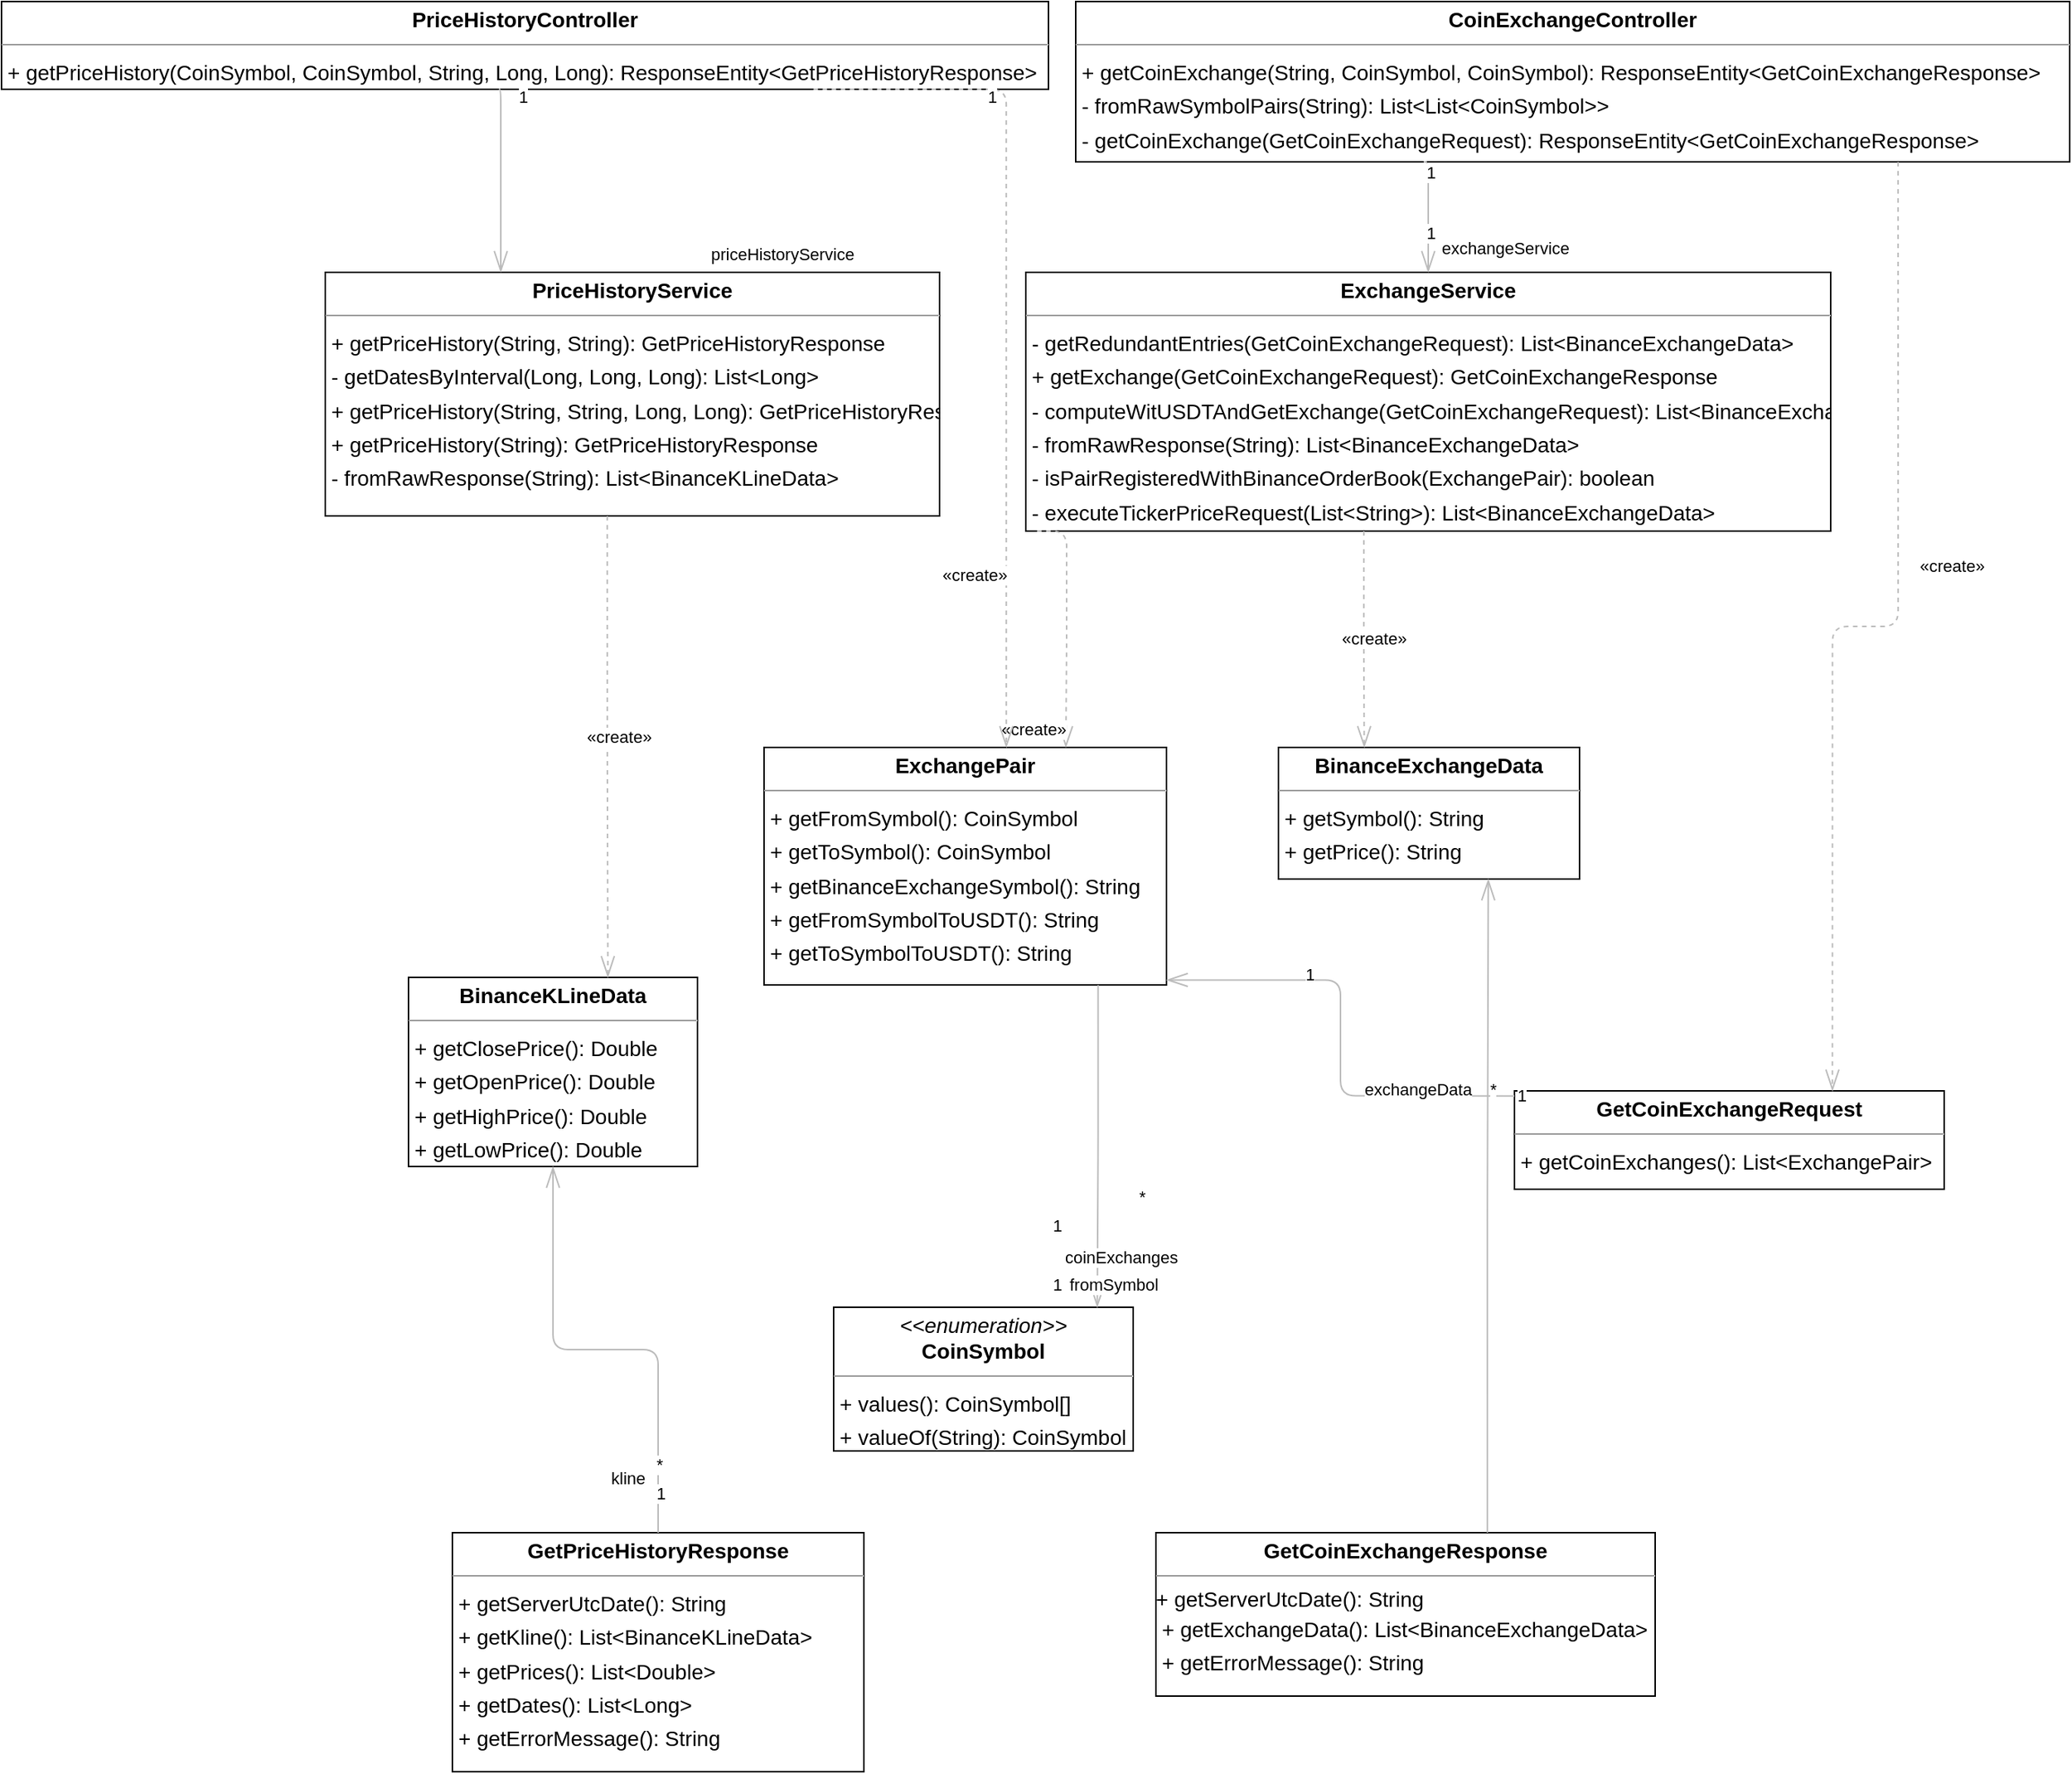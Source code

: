<mxfile version="20.5.1" type="device"><diagram id="QEk9PmLXYpfTN7W2aRyJ" name="Page-1"><mxGraphModel dx="2175" dy="1126" grid="1" gridSize="10" guides="1" tooltips="1" connect="1" arrows="1" fold="1" page="0" pageScale="1" pageWidth="827" pageHeight="1169" background="none" math="0" shadow="0"><root><mxCell id="0"/><mxCell id="1" parent="0"/><mxCell id="node14" value="&lt;p style=&quot;margin:0px;margin-top:4px;text-align:center;&quot;&gt;&lt;b&gt;BinanceExchangeData&lt;/b&gt;&lt;/p&gt;&lt;hr size=&quot;1&quot;&gt;&lt;p style=&quot;margin:0 0 0 4px;line-height:1.6;&quot;&gt;+ getSymbol(): String&lt;br&gt;+ getPrice(): String&lt;br&gt;&lt;br&gt;&lt;/p&gt;" style="verticalAlign=top;align=left;overflow=fill;fontSize=14;fontFamily=Helvetica;html=1;rounded=0;shadow=0;comic=0;labelBackgroundColor=none;strokeWidth=1;" parent="1" vertex="1"><mxGeometry x="124" y="453" width="199" height="87" as="geometry"/></mxCell><mxCell id="node6" value="&lt;p style=&quot;margin:0px;margin-top:4px;text-align:center;&quot;&gt;&lt;b&gt;BinanceKLineData&lt;/b&gt;&lt;/p&gt;&lt;hr size=&quot;1&quot;&gt;&lt;p style=&quot;margin:0 0 0 4px;line-height:1.6;&quot;&gt;+ getClosePrice(): Double&lt;br&gt;+ getOpenPrice(): Double&lt;br&gt;+ getHighPrice(): Double&lt;br&gt;+ getLowPrice(): Double&lt;br&gt;&lt;br&gt;&lt;/p&gt;" style="verticalAlign=top;align=left;overflow=fill;fontSize=14;fontFamily=Helvetica;html=1;rounded=0;shadow=0;comic=0;labelBackgroundColor=none;strokeWidth=1;" parent="1" vertex="1"><mxGeometry x="-451" y="605" width="191" height="125" as="geometry"/></mxCell><mxCell id="node4" value="&lt;p style=&quot;margin:0px;margin-top:4px;text-align:center;&quot;&gt;&lt;b&gt;CoinExchangeController&lt;/b&gt;&lt;/p&gt;&lt;hr size=&quot;1&quot;/&gt;&lt;p style=&quot;margin:0 0 0 4px;line-height:1.6;&quot;&gt;+ getCoinExchange(String, CoinSymbol, CoinSymbol): ResponseEntity&amp;lt;GetCoinExchangeResponse&amp;gt;&lt;br/&gt;- fromRawSymbolPairs(String): List&amp;lt;List&amp;lt;CoinSymbol&amp;gt;&amp;gt;&lt;br/&gt;- getCoinExchange(GetCoinExchangeRequest): ResponseEntity&amp;lt;GetCoinExchangeResponse&amp;gt;&lt;/p&gt;" style="verticalAlign=top;align=left;overflow=fill;fontSize=14;fontFamily=Helvetica;html=1;rounded=0;shadow=0;comic=0;labelBackgroundColor=none;strokeWidth=1;" parent="1" vertex="1"><mxGeometry x="-10" y="-40" width="657" height="106" as="geometry"/></mxCell><mxCell id="node12" value="&lt;p style=&quot;margin:0px;margin-top:4px;text-align:center;&quot;&gt;&lt;i&gt;&amp;lt;&amp;lt;enumeration&amp;gt;&amp;gt;&lt;/i&gt;&lt;br/&gt;&lt;b&gt;CoinSymbol&lt;/b&gt;&lt;/p&gt;&lt;hr size=&quot;1&quot;/&gt;&lt;p style=&quot;margin:0 0 0 4px;line-height:1.6;&quot;&gt;+ values(): CoinSymbol[]&lt;br/&gt;+ valueOf(String): CoinSymbol&lt;/p&gt;" style="verticalAlign=top;align=left;overflow=fill;fontSize=14;fontFamily=Helvetica;html=1;rounded=0;shadow=0;comic=0;labelBackgroundColor=none;strokeWidth=1;" parent="1" vertex="1"><mxGeometry x="-170" y="823" width="198" height="95" as="geometry"/></mxCell><mxCell id="node2" value="&lt;p style=&quot;margin:0px;margin-top:4px;text-align:center;&quot;&gt;&lt;b&gt;ExchangePair&lt;/b&gt;&lt;/p&gt;&lt;hr size=&quot;1&quot;&gt;&lt;p style=&quot;margin:0 0 0 4px;line-height:1.6;&quot;&gt;+ getFromSymbol(): CoinSymbol&lt;br&gt;+ getToSymbol(): CoinSymbol&lt;br&gt;+ getBinanceExchangeSymbol(): String&lt;br&gt;+ getFromSymbolToUSDT(): String&lt;br&gt;+ getToSymbolToUSDT(): String&lt;/p&gt;" style="verticalAlign=top;align=left;overflow=fill;fontSize=14;fontFamily=Helvetica;html=1;rounded=0;shadow=0;comic=0;labelBackgroundColor=none;strokeWidth=1;" parent="1" vertex="1"><mxGeometry x="-216" y="453" width="266" height="157" as="geometry"/></mxCell><mxCell id="node8" value="&lt;p style=&quot;margin:0px;margin-top:4px;text-align:center;&quot;&gt;&lt;b&gt;ExchangeService&lt;/b&gt;&lt;/p&gt;&lt;hr size=&quot;1&quot;/&gt;&lt;p style=&quot;margin:0 0 0 4px;line-height:1.6;&quot;&gt;- getRedundantEntries(GetCoinExchangeRequest): List&amp;lt;BinanceExchangeData&amp;gt;&lt;br/&gt;+ getExchange(GetCoinExchangeRequest): GetCoinExchangeResponse&lt;br/&gt;- computeWitUSDTAndGetExchange(GetCoinExchangeRequest): List&amp;lt;BinanceExchangeData&amp;gt;&lt;br/&gt;- fromRawResponse(String): List&amp;lt;BinanceExchangeData&amp;gt;&lt;br/&gt;- isPairRegisteredWithBinanceOrderBook(ExchangePair): boolean&lt;br/&gt;- executeTickerPriceRequest(List&amp;lt;String&amp;gt;): List&amp;lt;BinanceExchangeData&amp;gt;&lt;/p&gt;" style="verticalAlign=top;align=left;overflow=fill;fontSize=14;fontFamily=Helvetica;html=1;rounded=0;shadow=0;comic=0;labelBackgroundColor=none;strokeWidth=1;" parent="1" vertex="1"><mxGeometry x="-43" y="139" width="532" height="171" as="geometry"/></mxCell><mxCell id="node1" value="&lt;p style=&quot;margin:0px;margin-top:4px;text-align:center;&quot;&gt;&lt;b&gt;GetCoinExchangeRequest&lt;/b&gt;&lt;/p&gt;&lt;hr size=&quot;1&quot;&gt;&lt;p style=&quot;margin:0 0 0 4px;line-height:1.6;&quot;&gt;+ getCoinExchanges(): List&amp;lt;ExchangePair&amp;gt;&lt;br&gt;&lt;/p&gt;" style="verticalAlign=top;align=left;overflow=fill;fontSize=14;fontFamily=Helvetica;html=1;rounded=0;shadow=0;comic=0;labelBackgroundColor=none;strokeWidth=1;" parent="1" vertex="1"><mxGeometry x="280" y="680" width="284" height="65" as="geometry"/></mxCell><mxCell id="node9" value="&lt;p style=&quot;margin:0px;margin-top:4px;text-align:center;&quot;&gt;&lt;b&gt;GetCoinExchangeResponse&lt;/b&gt;&lt;/p&gt;&lt;hr size=&quot;1&quot;&gt;+ getServerUtcDate(): String&lt;p style=&quot;margin:0 0 0 4px;line-height:1.6;&quot;&gt;+ getExchangeData(): List&amp;lt;BinanceExchangeData&amp;gt;&lt;br&gt;+ getErrorMessage(): String&lt;br&gt;&lt;br&gt;&lt;/p&gt;" style="verticalAlign=top;align=left;overflow=fill;fontSize=14;fontFamily=Helvetica;html=1;rounded=0;shadow=0;comic=0;labelBackgroundColor=none;strokeWidth=1;" parent="1" vertex="1"><mxGeometry x="43" y="972" width="330" height="108" as="geometry"/></mxCell><mxCell id="node15" value="&lt;p style=&quot;margin:0px;margin-top:4px;text-align:center;&quot;&gt;&lt;b&gt;GetPriceHistoryResponse&lt;/b&gt;&lt;/p&gt;&lt;hr size=&quot;1&quot;&gt;&lt;p style=&quot;margin:0 0 0 4px;line-height:1.6;&quot;&gt;+ getServerUtcDate(): String&lt;br&gt;+ getKline(): List&amp;lt;BinanceKLineData&amp;gt;&lt;br&gt;+ getPrices(): List&amp;lt;Double&amp;gt;&lt;br&gt;+ getDates(): List&amp;lt;Long&amp;gt;&lt;br&gt;+ getErrorMessage(): String&lt;br&gt;&lt;br&gt;&lt;/p&gt;" style="verticalAlign=top;align=left;overflow=fill;fontSize=14;fontFamily=Helvetica;html=1;rounded=0;shadow=0;comic=0;labelBackgroundColor=none;strokeWidth=1;" parent="1" vertex="1"><mxGeometry x="-422" y="972" width="272" height="158" as="geometry"/></mxCell><mxCell id="node10" value="&lt;p style=&quot;margin:0px;margin-top:4px;text-align:center;&quot;&gt;&lt;b&gt;PriceHistoryController&lt;/b&gt;&lt;/p&gt;&lt;hr size=&quot;1&quot;/&gt;&lt;p style=&quot;margin:0 0 0 4px;line-height:1.6;&quot;&gt;+ getPriceHistory(CoinSymbol, CoinSymbol, String, Long, Long): ResponseEntity&amp;lt;GetPriceHistoryResponse&amp;gt;&lt;/p&gt;" style="verticalAlign=top;align=left;overflow=fill;fontSize=14;fontFamily=Helvetica;html=1;rounded=0;shadow=0;comic=0;labelBackgroundColor=none;strokeWidth=1;" parent="1" vertex="1"><mxGeometry x="-720" y="-40" width="692" height="58" as="geometry"/></mxCell><mxCell id="node13" value="&lt;p style=&quot;margin:0px;margin-top:4px;text-align:center;&quot;&gt;&lt;b&gt;PriceHistoryService&lt;/b&gt;&lt;/p&gt;&lt;hr size=&quot;1&quot;/&gt;&lt;p style=&quot;margin:0 0 0 4px;line-height:1.6;&quot;&gt;+ getPriceHistory(String, String): GetPriceHistoryResponse&lt;br/&gt;- getDatesByInterval(Long, Long, Long): List&amp;lt;Long&amp;gt;&lt;br/&gt;+ getPriceHistory(String, String, Long, Long): GetPriceHistoryResponse&lt;br/&gt;+ getPriceHistory(String): GetPriceHistoryResponse&lt;br/&gt;- fromRawResponse(String): List&amp;lt;BinanceKLineData&amp;gt;&lt;/p&gt;" style="verticalAlign=top;align=left;overflow=fill;fontSize=14;fontFamily=Helvetica;html=1;rounded=0;shadow=0;comic=0;labelBackgroundColor=none;strokeWidth=1;" parent="1" vertex="1"><mxGeometry x="-506" y="139" width="406" height="161" as="geometry"/></mxCell><mxCell id="edge5" value="" style="html=1;rounded=1;edgeStyle=orthogonalEdgeStyle;dashed=0;startArrow=diamondThinstartSize=12;endArrow=openThin;endSize=12;strokeColor=#bbbbbb;exitX=0.35;exitY=1;exitDx=0;exitDy=0;entryX=0.500;entryY=0.000;entryDx=0;entryDy=0;exitPerimeter=0;" parent="1" source="node4" target="node8" edge="1"><mxGeometry width="50" height="50" relative="1" as="geometry"><Array as="points"><mxPoint x="223" y="66"/></Array></mxGeometry></mxCell><mxCell id="label30" value="1" style="edgeLabel;resizable=0;html=1;align=left;verticalAlign=top;strokeColor=default;" parent="edge5" vertex="1" connectable="0"><mxGeometry x="220" y="60" as="geometry"/></mxCell><mxCell id="label34" value="1" style="edgeLabel;resizable=0;html=1;align=left;verticalAlign=top;strokeColor=default;" parent="edge5" vertex="1" connectable="0"><mxGeometry x="220" y="100" as="geometry"/></mxCell><mxCell id="label35" value="exchangeService" style="edgeLabel;resizable=0;html=1;align=left;verticalAlign=top;strokeColor=default;" parent="edge5" vertex="1" connectable="0"><mxGeometry x="230" y="110" as="geometry"/></mxCell><mxCell id="edge2" value="" style="html=1;rounded=1;edgeStyle=orthogonalEdgeStyle;dashed=1;startArrow=none;endArrow=openThin;endSize=12;strokeColor=#bbbbbb;exitX=0.828;exitY=1.001;exitDx=0;exitDy=0;entryX=0.740;entryY=0.000;entryDx=0;entryDy=0;" parent="1" source="node4" target="node1" edge="1"><mxGeometry width="50" height="50" relative="1" as="geometry"><Array as="points"/></mxGeometry></mxCell><mxCell id="label14" value="«create»" style="edgeLabel;resizable=0;html=1;align=left;verticalAlign=top;strokeColor=default;" parent="edge2" vertex="1" connectable="0"><mxGeometry x="546" y="320" as="geometry"/></mxCell><mxCell id="edge8" value="" style="html=1;rounded=1;edgeStyle=orthogonalEdgeStyle;dashed=0;startArrow=diamondThinstartSize=12;endArrow=openThin;endSize=12;strokeColor=#bbbbbb;exitX=0.830;exitY=1.000;exitDx=0;exitDy=0;entryX=0.880;entryY=0.000;entryDx=0;entryDy=0;" parent="1" source="node2" target="node12" edge="1"><mxGeometry width="50" height="50" relative="1" as="geometry"><Array as="points"/></mxGeometry></mxCell><mxCell id="label48" value="1" style="edgeLabel;resizable=0;html=1;align=left;verticalAlign=top;strokeColor=default;" parent="edge8" vertex="1" connectable="0"><mxGeometry x="-27" y="756" as="geometry"/></mxCell><mxCell id="label52" value="1" style="edgeLabel;resizable=0;html=1;align=left;verticalAlign=top;strokeColor=default;" parent="edge8" vertex="1" connectable="0"><mxGeometry x="-27" y="795" as="geometry"/></mxCell><mxCell id="label53" value="fromSymbol" style="edgeLabel;resizable=0;html=1;align=left;verticalAlign=top;strokeColor=default;" parent="edge8" vertex="1" connectable="0"><mxGeometry x="-16" y="795" as="geometry"/></mxCell><mxCell id="edge7" value="" style="html=1;rounded=1;edgeStyle=orthogonalEdgeStyle;dashed=1;startArrow=none;endArrow=openThin;endSize=12;strokeColor=#bbbbbb;exitX=0.420;exitY=1.000;exitDx=0;exitDy=0;entryX=0.285;entryY=0.000;entryDx=0;entryDy=0;" parent="1" source="node8" target="node14" edge="1"><mxGeometry width="50" height="50" relative="1" as="geometry"><Array as="points"/></mxGeometry></mxCell><mxCell id="label44" value="«create»" style="edgeLabel;resizable=0;html=1;align=left;verticalAlign=top;strokeColor=default;" parent="edge7" vertex="1" connectable="0"><mxGeometry x="164" y="368" as="geometry"/></mxCell><mxCell id="edge4" value="" style="html=1;rounded=1;edgeStyle=orthogonalEdgeStyle;dashed=1;startArrow=none;endArrow=openThin;endSize=12;strokeColor=#bbbbbb;exitX=0.014;exitY=1.000;exitDx=0;exitDy=0;entryX=0.750;entryY=0.000;entryDx=0;entryDy=0;" parent="1" source="node8" target="node2" edge="1"><mxGeometry width="50" height="50" relative="1" as="geometry"><Array as="points"><mxPoint x="-16" y="310"/><mxPoint x="-16" y="382"/></Array></mxGeometry></mxCell><mxCell id="label26" value="«create»" style="edgeLabel;resizable=0;html=1;align=left;verticalAlign=top;strokeColor=default;" parent="edge4" vertex="1" connectable="0"><mxGeometry x="-61" y="428" as="geometry"/></mxCell><mxCell id="edge10" value="" style="html=1;rounded=1;edgeStyle=orthogonalEdgeStyle;dashed=0;startArrow=diamondThinstartSize=12;endArrow=openThin;endSize=12;strokeColor=#bbbbbb;exitX=0.000;exitY=0.051;exitDx=0;exitDy=0;entryX=1.000;entryY=0.979;entryDx=0;entryDy=0;" parent="1" source="node1" target="node2" edge="1"><mxGeometry width="50" height="50" relative="1" as="geometry"><Array as="points"/></mxGeometry></mxCell><mxCell id="label60" value="1" style="edgeLabel;resizable=0;html=1;align=left;verticalAlign=top;strokeColor=default;" parent="edge10" vertex="1" connectable="0"><mxGeometry x="280" y="670" as="geometry"/></mxCell><mxCell id="label64" value="*" style="edgeLabel;resizable=0;html=1;align=left;verticalAlign=top;strokeColor=default;" parent="edge10" vertex="1" connectable="0"><mxGeometry x="30" y="737" as="geometry"/></mxCell><mxCell id="label65" value="coinExchanges" style="edgeLabel;resizable=0;html=1;align=left;verticalAlign=top;strokeColor=default;" parent="edge10" vertex="1" connectable="0"><mxGeometry x="-19" y="777" as="geometry"/></mxCell><mxCell id="edge3" value="" style="html=1;rounded=1;edgeStyle=orthogonalEdgeStyle;dashed=0;startArrow=diamondThinstartSize=12;endArrow=openThin;endSize=12;strokeColor=#bbbbbb;exitX=0.664;exitY=0.000;exitDx=0;exitDy=0;entryX=0.697;entryY=1.000;entryDx=0;entryDy=0;" parent="1" source="node9" target="node14" edge="1"><mxGeometry width="50" height="50" relative="1" as="geometry"><Array as="points"/></mxGeometry></mxCell><mxCell id="label18" value="1" style="edgeLabel;resizable=0;html=1;align=left;verticalAlign=top;strokeColor=default;" parent="edge3" vertex="1" connectable="0"><mxGeometry x="140" y="590" as="geometry"/></mxCell><mxCell id="label22" value="*" style="edgeLabel;resizable=0;html=1;align=left;verticalAlign=top;strokeColor=default;" parent="edge3" vertex="1" connectable="0"><mxGeometry x="262" y="666" as="geometry"/></mxCell><mxCell id="label23" value="exchangeData" style="edgeLabel;resizable=0;html=1;align=left;verticalAlign=top;strokeColor=default;" parent="edge3" vertex="1" connectable="0"><mxGeometry x="179" y="666" as="geometry"/></mxCell><mxCell id="edge9" value="" style="html=1;rounded=1;edgeStyle=orthogonalEdgeStyle;dashed=0;startArrow=diamondThinstartSize=12;endArrow=openThin;endSize=12;strokeColor=#bbbbbb;exitX=0.500;exitY=0.000;exitDx=0;exitDy=0;" parent="1" source="node15" target="node6" edge="1"><mxGeometry width="50" height="50" relative="1" as="geometry"><Array as="points"/></mxGeometry></mxCell><mxCell id="label54" value="1" style="edgeLabel;resizable=0;html=1;align=left;verticalAlign=top;strokeColor=default;" parent="edge9" vertex="1" connectable="0"><mxGeometry x="-289" y="933" as="geometry"/></mxCell><mxCell id="label58" value="*" style="edgeLabel;resizable=0;html=1;align=left;verticalAlign=top;strokeColor=default;" parent="edge9" vertex="1" connectable="0"><mxGeometry x="-289" y="914" as="geometry"/></mxCell><mxCell id="label59" value="kline" style="edgeLabel;resizable=0;html=1;align=left;verticalAlign=top;strokeColor=default;" parent="edge9" vertex="1" connectable="0"><mxGeometry x="-319" y="923" as="geometry"/></mxCell><mxCell id="edge6" value="" style="html=1;rounded=1;edgeStyle=orthogonalEdgeStyle;dashed=1;startArrow=none;endArrow=openThin;endSize=12;strokeColor=#bbbbbb;exitX=0.775;exitY=0.999;exitDx=0;exitDy=0;entryX=0.602;entryY=0.000;entryDx=0;entryDy=0;" parent="1" source="node10" target="node2" edge="1"><mxGeometry width="50" height="50" relative="1" as="geometry"><Array as="points"><mxPoint x="-56" y="18"/></Array></mxGeometry></mxCell><mxCell id="label38" value="«create»" style="edgeLabel;resizable=0;html=1;align=left;verticalAlign=top;strokeColor=default;" parent="edge6" vertex="1" connectable="0"><mxGeometry x="-100" y="326" as="geometry"/></mxCell><mxCell id="edge0" value="" style="html=1;rounded=1;edgeStyle=orthogonalEdgeStyle;dashed=0;startArrow=diamondThinstartSize=12;endArrow=openThin;endSize=12;strokeColor=#bbbbbb;exitX=0.475;exitY=1.001;exitDx=0;exitDy=0;" parent="1" source="node10" target="node13" edge="1"><mxGeometry width="50" height="50" relative="1" as="geometry"><Array as="points"><mxPoint x="-390" y="18"/></Array><mxPoint x="-380" y="140" as="targetPoint"/></mxGeometry></mxCell><mxCell id="label0" value="1" style="edgeLabel;resizable=0;html=1;align=left;verticalAlign=top;strokeColor=default;" parent="edge0" vertex="1" connectable="0"><mxGeometry x="-380" y="10" as="geometry"/></mxCell><mxCell id="label4" value="1" style="edgeLabel;resizable=0;html=1;align=left;verticalAlign=top;strokeColor=default;" parent="edge0" vertex="1" connectable="0"><mxGeometry x="-70" y="10" as="geometry"/></mxCell><mxCell id="label5" value="priceHistoryService" style="edgeLabel;resizable=0;html=1;align=left;verticalAlign=top;strokeColor=default;" parent="edge0" vertex="1" connectable="0"><mxGeometry x="-253" y="114" as="geometry"/></mxCell><mxCell id="edge1" value="" style="html=1;rounded=1;edgeStyle=orthogonalEdgeStyle;dashed=1;startArrow=none;endArrow=openThin;endSize=12;strokeColor=#bbbbbb;exitX=0.459;exitY=1.000;exitDx=0;exitDy=0;entryX=0.690;entryY=0.000;entryDx=0;entryDy=0;" parent="1" source="node13" target="node6" edge="1"><mxGeometry width="50" height="50" relative="1" as="geometry"><Array as="points"/></mxGeometry></mxCell><mxCell id="label8" value="«create»" style="edgeLabel;resizable=0;html=1;align=left;verticalAlign=top;strokeColor=default;" parent="edge1" vertex="1" connectable="0"><mxGeometry x="-335" y="433" as="geometry"/></mxCell></root></mxGraphModel></diagram></mxfile>